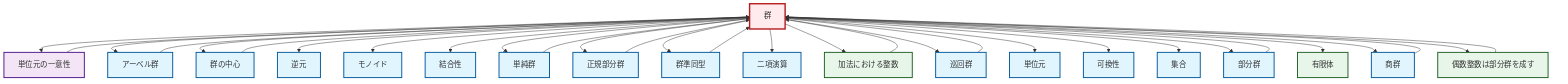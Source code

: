graph TD
    classDef definition fill:#e1f5fe,stroke:#01579b,stroke-width:2px
    classDef theorem fill:#f3e5f5,stroke:#4a148c,stroke-width:2px
    classDef axiom fill:#fff3e0,stroke:#e65100,stroke-width:2px
    classDef example fill:#e8f5e9,stroke:#1b5e20,stroke-width:2px
    classDef current fill:#ffebee,stroke:#b71c1c,stroke-width:3px
    def-group["群"]:::definition
    def-simple-group["単純群"]:::definition
    def-monoid["モノイド"]:::definition
    ex-even-integers-subgroup["偶数整数は部分群を成す"]:::example
    def-set["集合"]:::definition
    def-binary-operation["二項演算"]:::definition
    def-abelian-group["アーベル群"]:::definition
    def-cyclic-group["巡回群"]:::definition
    def-inverse-element["逆元"]:::definition
    def-subgroup["部分群"]:::definition
    ex-integers-addition["加法における整数"]:::example
    thm-unique-identity["単位元の一意性"]:::theorem
    ex-finite-field["有限体"]:::example
    def-commutativity["可換性"]:::definition
    def-quotient-group["商群"]:::definition
    def-normal-subgroup["正規部分群"]:::definition
    def-identity-element["単位元"]:::definition
    def-homomorphism["群準同型"]:::definition
    def-associativity["結合性"]:::definition
    def-center-of-group["群の中心"]:::definition
    def-group --> thm-unique-identity
    def-group --> def-abelian-group
    def-group --> def-center-of-group
    ex-integers-addition --> def-group
    def-homomorphism --> def-group
    def-center-of-group --> def-group
    def-abelian-group --> def-group
    thm-unique-identity --> def-group
    def-group --> def-inverse-element
    def-group --> def-monoid
    def-group --> def-associativity
    def-group --> def-simple-group
    def-normal-subgroup --> def-group
    def-group --> def-normal-subgroup
    ex-even-integers-subgroup --> def-group
    def-group --> def-homomorphism
    def-simple-group --> def-group
    def-group --> def-binary-operation
    def-group --> ex-integers-addition
    def-quotient-group --> def-group
    def-group --> def-cyclic-group
    def-group --> def-identity-element
    def-group --> def-commutativity
    def-group --> def-set
    def-group --> def-subgroup
    def-subgroup --> def-group
    def-group --> ex-finite-field
    def-cyclic-group --> def-group
    def-group --> def-quotient-group
    def-group --> ex-even-integers-subgroup
    class def-group current